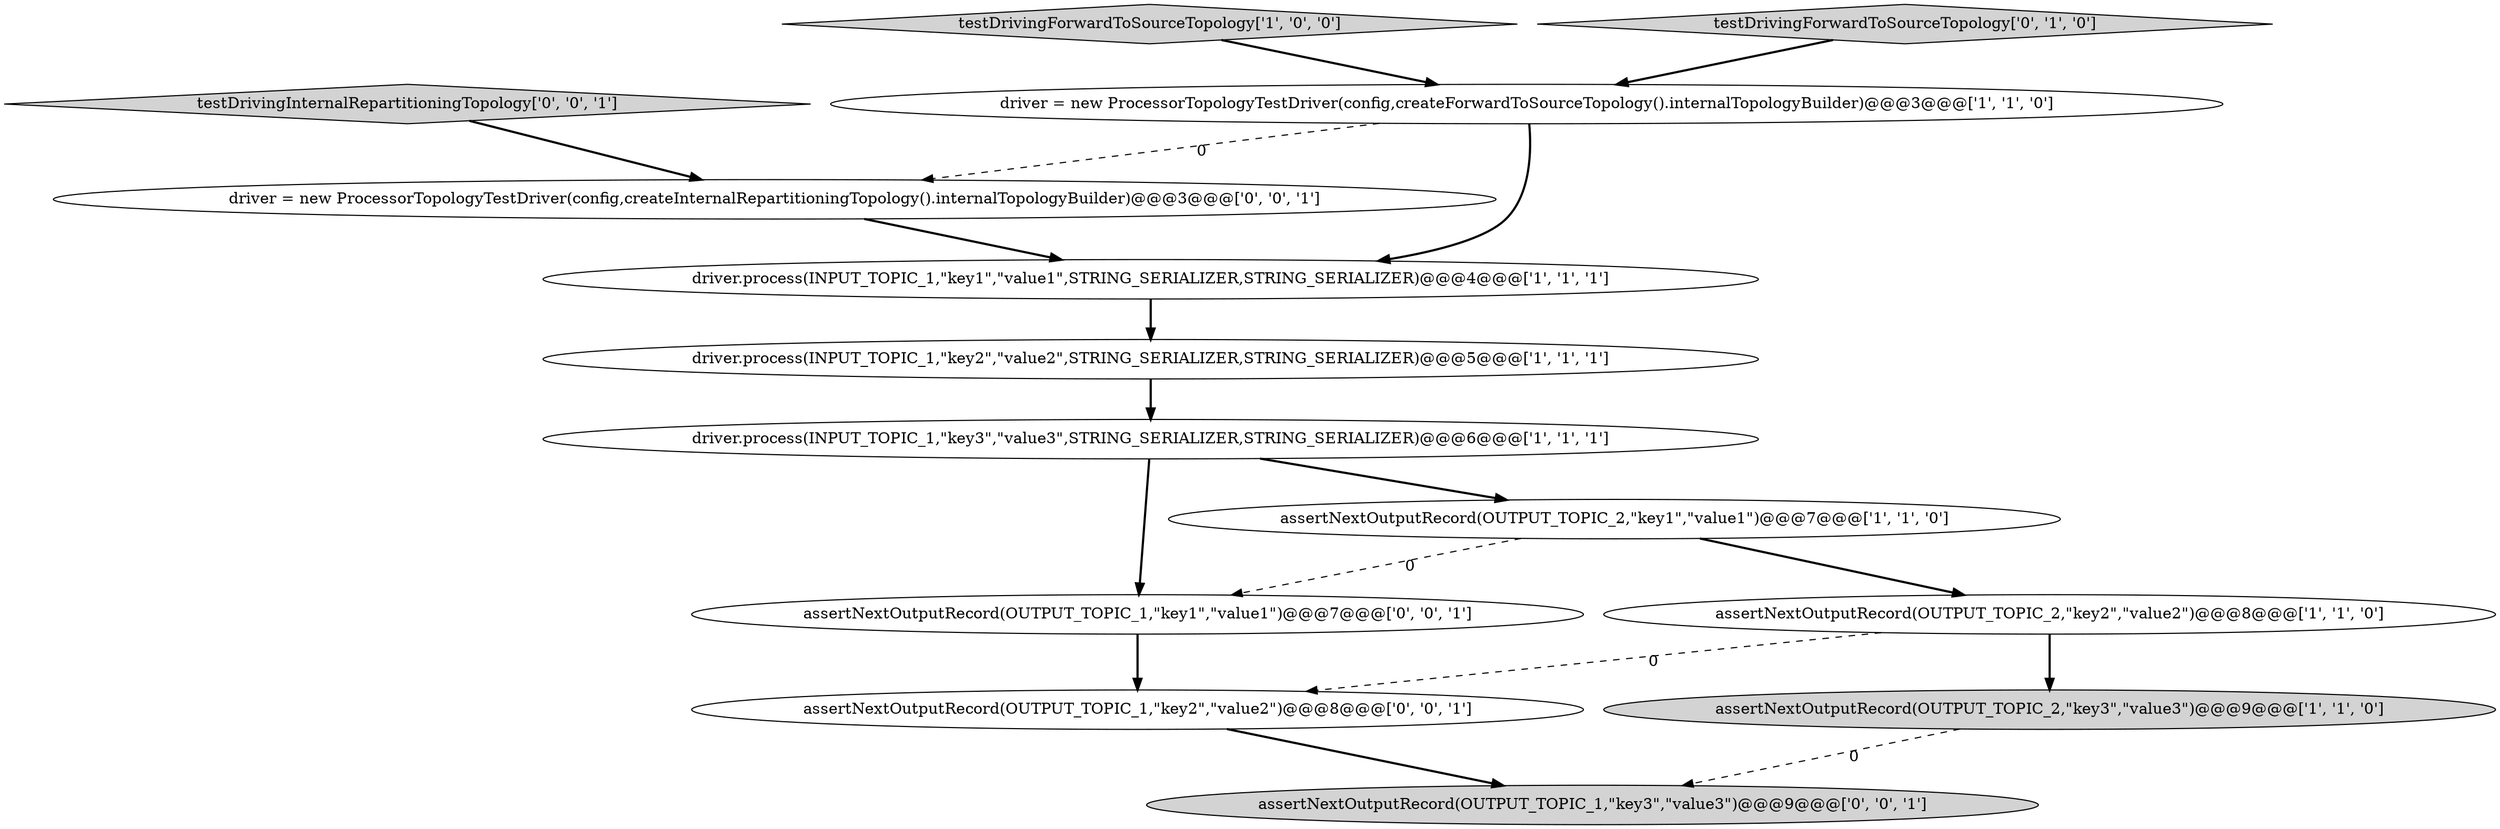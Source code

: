 digraph {
4 [style = filled, label = "assertNextOutputRecord(OUTPUT_TOPIC_2,\"key3\",\"value3\")@@@9@@@['1', '1', '0']", fillcolor = lightgray, shape = ellipse image = "AAA0AAABBB1BBB"];
11 [style = filled, label = "assertNextOutputRecord(OUTPUT_TOPIC_1,\"key2\",\"value2\")@@@8@@@['0', '0', '1']", fillcolor = white, shape = ellipse image = "AAA0AAABBB3BBB"];
6 [style = filled, label = "testDrivingForwardToSourceTopology['1', '0', '0']", fillcolor = lightgray, shape = diamond image = "AAA0AAABBB1BBB"];
13 [style = filled, label = "testDrivingInternalRepartitioningTopology['0', '0', '1']", fillcolor = lightgray, shape = diamond image = "AAA0AAABBB3BBB"];
9 [style = filled, label = "driver = new ProcessorTopologyTestDriver(config,createInternalRepartitioningTopology().internalTopologyBuilder)@@@3@@@['0', '0', '1']", fillcolor = white, shape = ellipse image = "AAA0AAABBB3BBB"];
0 [style = filled, label = "driver.process(INPUT_TOPIC_1,\"key2\",\"value2\",STRING_SERIALIZER,STRING_SERIALIZER)@@@5@@@['1', '1', '1']", fillcolor = white, shape = ellipse image = "AAA0AAABBB1BBB"];
2 [style = filled, label = "assertNextOutputRecord(OUTPUT_TOPIC_2,\"key2\",\"value2\")@@@8@@@['1', '1', '0']", fillcolor = white, shape = ellipse image = "AAA0AAABBB1BBB"];
1 [style = filled, label = "driver = new ProcessorTopologyTestDriver(config,createForwardToSourceTopology().internalTopologyBuilder)@@@3@@@['1', '1', '0']", fillcolor = white, shape = ellipse image = "AAA0AAABBB1BBB"];
5 [style = filled, label = "driver.process(INPUT_TOPIC_1,\"key3\",\"value3\",STRING_SERIALIZER,STRING_SERIALIZER)@@@6@@@['1', '1', '1']", fillcolor = white, shape = ellipse image = "AAA0AAABBB1BBB"];
7 [style = filled, label = "driver.process(INPUT_TOPIC_1,\"key1\",\"value1\",STRING_SERIALIZER,STRING_SERIALIZER)@@@4@@@['1', '1', '1']", fillcolor = white, shape = ellipse image = "AAA0AAABBB1BBB"];
12 [style = filled, label = "assertNextOutputRecord(OUTPUT_TOPIC_1,\"key1\",\"value1\")@@@7@@@['0', '0', '1']", fillcolor = white, shape = ellipse image = "AAA0AAABBB3BBB"];
10 [style = filled, label = "assertNextOutputRecord(OUTPUT_TOPIC_1,\"key3\",\"value3\")@@@9@@@['0', '0', '1']", fillcolor = lightgray, shape = ellipse image = "AAA0AAABBB3BBB"];
8 [style = filled, label = "testDrivingForwardToSourceTopology['0', '1', '0']", fillcolor = lightgray, shape = diamond image = "AAA0AAABBB2BBB"];
3 [style = filled, label = "assertNextOutputRecord(OUTPUT_TOPIC_2,\"key1\",\"value1\")@@@7@@@['1', '1', '0']", fillcolor = white, shape = ellipse image = "AAA0AAABBB1BBB"];
5->3 [style = bold, label=""];
8->1 [style = bold, label=""];
6->1 [style = bold, label=""];
2->11 [style = dashed, label="0"];
1->9 [style = dashed, label="0"];
7->0 [style = bold, label=""];
13->9 [style = bold, label=""];
3->12 [style = dashed, label="0"];
3->2 [style = bold, label=""];
4->10 [style = dashed, label="0"];
9->7 [style = bold, label=""];
5->12 [style = bold, label=""];
2->4 [style = bold, label=""];
1->7 [style = bold, label=""];
11->10 [style = bold, label=""];
0->5 [style = bold, label=""];
12->11 [style = bold, label=""];
}
